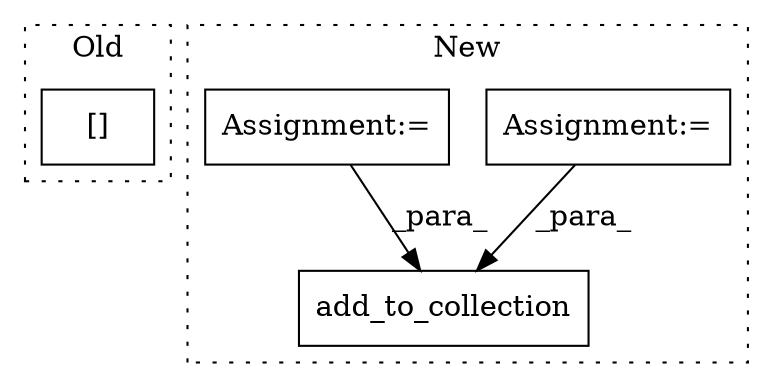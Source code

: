 digraph G {
subgraph cluster0 {
1 [label="[]" a="2" s="1348,1400" l="19,1" shape="box"];
label = "Old";
style="dotted";
}
subgraph cluster1 {
2 [label="add_to_collection" a="32" s="2389,2438" l="18,1" shape="box"];
3 [label="Assignment:=" a="7" s="1931" l="1" shape="box"];
4 [label="Assignment:=" a="7" s="1050" l="8" shape="box"];
label = "New";
style="dotted";
}
3 -> 2 [label="_para_"];
4 -> 2 [label="_para_"];
}